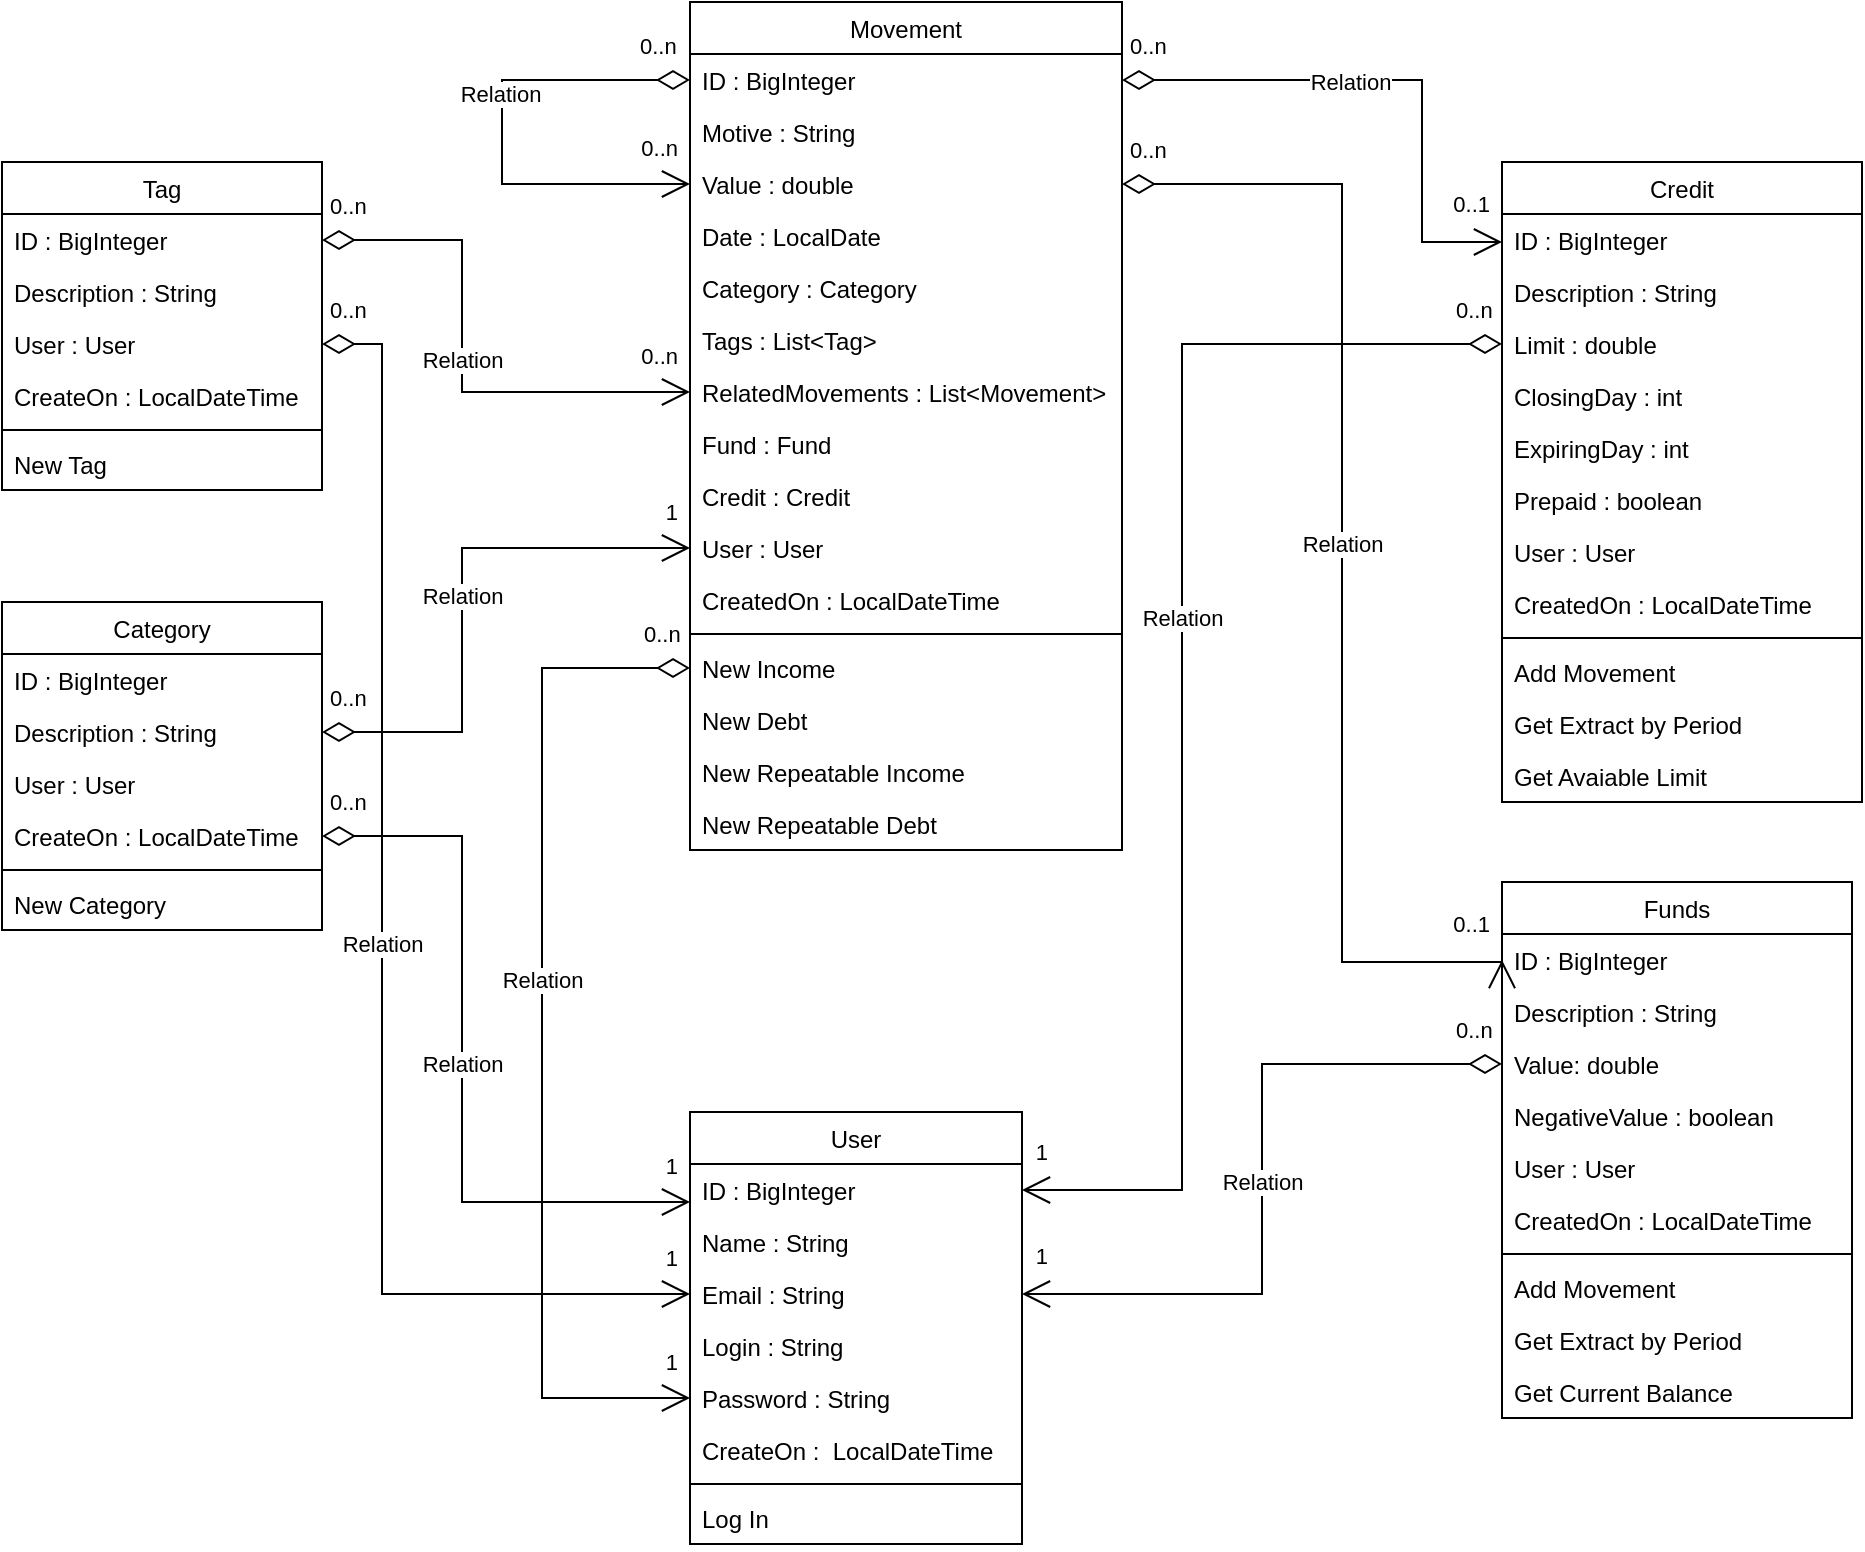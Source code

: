 <mxfile version="20.3.6" type="google"><diagram id="C5RBs43oDa-KdzZeNtuy" name="Page-1"><mxGraphModel grid="1" page="1" gridSize="10" guides="1" tooltips="1" connect="1" arrows="1" fold="1" pageScale="1" pageWidth="827" pageHeight="1169" math="0" shadow="0"><root><mxCell id="WIyWlLk6GJQsqaUBKTNV-0"/><mxCell id="WIyWlLk6GJQsqaUBKTNV-1" parent="WIyWlLk6GJQsqaUBKTNV-0"/><mxCell id="ld6DroicB9_-OZ6W_nOB-1" value="User" style="swimlane;fontStyle=0;childLayout=stackLayout;horizontal=1;startSize=26;fillColor=none;horizontalStack=0;resizeParent=1;resizeParentMax=0;resizeLast=0;collapsible=1;marginBottom=0;" vertex="1" parent="WIyWlLk6GJQsqaUBKTNV-1"><mxGeometry x="354" y="565" width="166" height="216" as="geometry"/></mxCell><mxCell id="ld6DroicB9_-OZ6W_nOB-43" value="ID : BigInteger" style="text;strokeColor=none;fillColor=none;align=left;verticalAlign=top;spacingLeft=4;spacingRight=4;overflow=hidden;rotatable=0;points=[[0,0.5],[1,0.5]];portConstraint=eastwest;" vertex="1" parent="ld6DroicB9_-OZ6W_nOB-1"><mxGeometry y="26" width="166" height="26" as="geometry"/></mxCell><mxCell id="ld6DroicB9_-OZ6W_nOB-2" value="Name : String&#10;" style="text;strokeColor=none;fillColor=none;align=left;verticalAlign=top;spacingLeft=4;spacingRight=4;overflow=hidden;rotatable=0;points=[[0,0.5],[1,0.5]];portConstraint=eastwest;" vertex="1" parent="ld6DroicB9_-OZ6W_nOB-1"><mxGeometry y="52" width="166" height="26" as="geometry"/></mxCell><mxCell id="ld6DroicB9_-OZ6W_nOB-3" value="Email : String&#10;" style="text;strokeColor=none;fillColor=none;align=left;verticalAlign=top;spacingLeft=4;spacingRight=4;overflow=hidden;rotatable=0;points=[[0,0.5],[1,0.5]];portConstraint=eastwest;" vertex="1" parent="ld6DroicB9_-OZ6W_nOB-1"><mxGeometry y="78" width="166" height="26" as="geometry"/></mxCell><mxCell id="ld6DroicB9_-OZ6W_nOB-4" value="Login : String" style="text;strokeColor=none;fillColor=none;align=left;verticalAlign=top;spacingLeft=4;spacingRight=4;overflow=hidden;rotatable=0;points=[[0,0.5],[1,0.5]];portConstraint=eastwest;" vertex="1" parent="ld6DroicB9_-OZ6W_nOB-1"><mxGeometry y="104" width="166" height="26" as="geometry"/></mxCell><mxCell id="ld6DroicB9_-OZ6W_nOB-5" value="Password : String" style="text;strokeColor=none;fillColor=none;align=left;verticalAlign=top;spacingLeft=4;spacingRight=4;overflow=hidden;rotatable=0;points=[[0,0.5],[1,0.5]];portConstraint=eastwest;" vertex="1" parent="ld6DroicB9_-OZ6W_nOB-1"><mxGeometry y="130" width="166" height="26" as="geometry"/></mxCell><mxCell id="SAeY1sR99DogPVhadaU7-20" value="CreateOn :  LocalDateTime" style="text;strokeColor=none;fillColor=none;align=left;verticalAlign=top;spacingLeft=4;spacingRight=4;overflow=hidden;rotatable=0;points=[[0,0.5],[1,0.5]];portConstraint=eastwest;" vertex="1" parent="ld6DroicB9_-OZ6W_nOB-1"><mxGeometry y="156" width="166" height="26" as="geometry"/></mxCell><mxCell id="ld6DroicB9_-OZ6W_nOB-6" value="" style="line;strokeWidth=1;fillColor=none;align=left;verticalAlign=middle;spacingTop=-1;spacingLeft=3;spacingRight=3;rotatable=0;labelPosition=right;points=[];portConstraint=eastwest;" vertex="1" parent="ld6DroicB9_-OZ6W_nOB-1"><mxGeometry y="182" width="166" height="8" as="geometry"/></mxCell><mxCell id="ld6DroicB9_-OZ6W_nOB-12" value="Log In" style="text;strokeColor=none;fillColor=none;align=left;verticalAlign=top;spacingLeft=4;spacingRight=4;overflow=hidden;rotatable=0;points=[[0,0.5],[1,0.5]];portConstraint=eastwest;" vertex="1" parent="ld6DroicB9_-OZ6W_nOB-1"><mxGeometry y="190" width="166" height="26" as="geometry"/></mxCell><mxCell id="ld6DroicB9_-OZ6W_nOB-20" value="Funds" style="swimlane;fontStyle=0;childLayout=stackLayout;horizontal=1;startSize=26;fillColor=none;horizontalStack=0;resizeParent=1;resizeParentMax=0;resizeLast=0;collapsible=1;marginBottom=0;" vertex="1" parent="WIyWlLk6GJQsqaUBKTNV-1"><mxGeometry x="760" y="450" width="175" height="268" as="geometry"/></mxCell><mxCell id="ld6DroicB9_-OZ6W_nOB-44" value="ID : BigInteger&#10;" style="text;strokeColor=none;fillColor=none;align=left;verticalAlign=top;spacingLeft=4;spacingRight=4;overflow=hidden;rotatable=0;points=[[0,0.5],[1,0.5]];portConstraint=eastwest;" vertex="1" parent="ld6DroicB9_-OZ6W_nOB-20"><mxGeometry y="26" width="175" height="26" as="geometry"/></mxCell><mxCell id="ld6DroicB9_-OZ6W_nOB-21" value="Description : String" style="text;strokeColor=none;fillColor=none;align=left;verticalAlign=top;spacingLeft=4;spacingRight=4;overflow=hidden;rotatable=0;points=[[0,0.5],[1,0.5]];portConstraint=eastwest;" vertex="1" parent="ld6DroicB9_-OZ6W_nOB-20"><mxGeometry y="52" width="175" height="26" as="geometry"/></mxCell><mxCell id="ld6DroicB9_-OZ6W_nOB-22" value="Value: double&#10;" style="text;strokeColor=none;fillColor=none;align=left;verticalAlign=top;spacingLeft=4;spacingRight=4;overflow=hidden;rotatable=0;points=[[0,0.5],[1,0.5]];portConstraint=eastwest;" vertex="1" parent="ld6DroicB9_-OZ6W_nOB-20"><mxGeometry y="78" width="175" height="26" as="geometry"/></mxCell><mxCell id="SAeY1sR99DogPVhadaU7-45" value="NegativeValue : boolean" style="text;strokeColor=none;fillColor=none;align=left;verticalAlign=top;spacingLeft=4;spacingRight=4;overflow=hidden;rotatable=0;points=[[0,0.5],[1,0.5]];portConstraint=eastwest;" vertex="1" parent="ld6DroicB9_-OZ6W_nOB-20"><mxGeometry y="104" width="175" height="26" as="geometry"/></mxCell><mxCell id="ld6DroicB9_-OZ6W_nOB-45" value="User : User&#10;" style="text;strokeColor=none;fillColor=none;align=left;verticalAlign=top;spacingLeft=4;spacingRight=4;overflow=hidden;rotatable=0;points=[[0,0.5],[1,0.5]];portConstraint=eastwest;" vertex="1" parent="ld6DroicB9_-OZ6W_nOB-20"><mxGeometry y="130" width="175" height="26" as="geometry"/></mxCell><mxCell id="ld6DroicB9_-OZ6W_nOB-46" value="CreatedOn : LocalDateTime" style="text;strokeColor=none;fillColor=none;align=left;verticalAlign=top;spacingLeft=4;spacingRight=4;overflow=hidden;rotatable=0;points=[[0,0.5],[1,0.5]];portConstraint=eastwest;" vertex="1" parent="ld6DroicB9_-OZ6W_nOB-20"><mxGeometry y="156" width="175" height="26" as="geometry"/></mxCell><mxCell id="ld6DroicB9_-OZ6W_nOB-25" value="" style="line;strokeWidth=1;fillColor=none;align=left;verticalAlign=middle;spacingTop=-1;spacingLeft=3;spacingRight=3;rotatable=0;labelPosition=right;points=[];portConstraint=eastwest;" vertex="1" parent="ld6DroicB9_-OZ6W_nOB-20"><mxGeometry y="182" width="175" height="8" as="geometry"/></mxCell><mxCell id="ld6DroicB9_-OZ6W_nOB-27" value="Add Movement" style="text;strokeColor=none;fillColor=none;align=left;verticalAlign=top;spacingLeft=4;spacingRight=4;overflow=hidden;rotatable=0;points=[[0,0.5],[1,0.5]];portConstraint=eastwest;" vertex="1" parent="ld6DroicB9_-OZ6W_nOB-20"><mxGeometry y="190" width="175" height="26" as="geometry"/></mxCell><mxCell id="ld6DroicB9_-OZ6W_nOB-30" value="Get Extract by Period" style="text;strokeColor=none;fillColor=none;align=left;verticalAlign=top;spacingLeft=4;spacingRight=4;overflow=hidden;rotatable=0;points=[[0,0.5],[1,0.5]];portConstraint=eastwest;" vertex="1" parent="ld6DroicB9_-OZ6W_nOB-20"><mxGeometry y="216" width="175" height="26" as="geometry"/></mxCell><mxCell id="ld6DroicB9_-OZ6W_nOB-29" value="Get Current Balance" style="text;strokeColor=none;fillColor=none;align=left;verticalAlign=top;spacingLeft=4;spacingRight=4;overflow=hidden;rotatable=0;points=[[0,0.5],[1,0.5]];portConstraint=eastwest;" vertex="1" parent="ld6DroicB9_-OZ6W_nOB-20"><mxGeometry y="242" width="175" height="26" as="geometry"/></mxCell><mxCell id="ld6DroicB9_-OZ6W_nOB-81" value="Credit" style="swimlane;fontStyle=0;childLayout=stackLayout;horizontal=1;startSize=26;fillColor=none;horizontalStack=0;resizeParent=1;resizeParentMax=0;resizeLast=0;collapsible=1;marginBottom=0;" vertex="1" parent="WIyWlLk6GJQsqaUBKTNV-1"><mxGeometry x="760" y="90" width="180" height="320" as="geometry"/></mxCell><mxCell id="ld6DroicB9_-OZ6W_nOB-82" value="ID : BigInteger" style="text;strokeColor=none;fillColor=none;align=left;verticalAlign=top;spacingLeft=4;spacingRight=4;overflow=hidden;rotatable=0;points=[[0,0.5],[1,0.5]];portConstraint=eastwest;" vertex="1" parent="ld6DroicB9_-OZ6W_nOB-81"><mxGeometry y="26" width="180" height="26" as="geometry"/></mxCell><mxCell id="ld6DroicB9_-OZ6W_nOB-83" value="Description : String" style="text;strokeColor=none;fillColor=none;align=left;verticalAlign=top;spacingLeft=4;spacingRight=4;overflow=hidden;rotatable=0;points=[[0,0.5],[1,0.5]];portConstraint=eastwest;" vertex="1" parent="ld6DroicB9_-OZ6W_nOB-81"><mxGeometry y="52" width="180" height="26" as="geometry"/></mxCell><mxCell id="ld6DroicB9_-OZ6W_nOB-84" value="Limit : double" style="text;strokeColor=none;fillColor=none;align=left;verticalAlign=top;spacingLeft=4;spacingRight=4;overflow=hidden;rotatable=0;points=[[0,0.5],[1,0.5]];portConstraint=eastwest;" vertex="1" parent="ld6DroicB9_-OZ6W_nOB-81"><mxGeometry y="78" width="180" height="26" as="geometry"/></mxCell><mxCell id="ld6DroicB9_-OZ6W_nOB-86" value="ClosingDay : int" style="text;strokeColor=none;fillColor=none;align=left;verticalAlign=top;spacingLeft=4;spacingRight=4;overflow=hidden;rotatable=0;points=[[0,0.5],[1,0.5]];portConstraint=eastwest;" vertex="1" parent="ld6DroicB9_-OZ6W_nOB-81"><mxGeometry y="104" width="180" height="26" as="geometry"/></mxCell><mxCell id="ld6DroicB9_-OZ6W_nOB-87" value="ExpiringDay : int&#10;" style="text;strokeColor=none;fillColor=none;align=left;verticalAlign=top;spacingLeft=4;spacingRight=4;overflow=hidden;rotatable=0;points=[[0,0.5],[1,0.5]];portConstraint=eastwest;" vertex="1" parent="ld6DroicB9_-OZ6W_nOB-81"><mxGeometry y="130" width="180" height="26" as="geometry"/></mxCell><mxCell id="ld6DroicB9_-OZ6W_nOB-97" value="Prepaid : boolean" style="text;strokeColor=none;fillColor=none;align=left;verticalAlign=top;spacingLeft=4;spacingRight=4;overflow=hidden;rotatable=0;points=[[0,0.5],[1,0.5]];portConstraint=eastwest;" vertex="1" parent="ld6DroicB9_-OZ6W_nOB-81"><mxGeometry y="156" width="180" height="26" as="geometry"/></mxCell><mxCell id="ld6DroicB9_-OZ6W_nOB-88" value="User : User" style="text;strokeColor=none;fillColor=none;align=left;verticalAlign=top;spacingLeft=4;spacingRight=4;overflow=hidden;rotatable=0;points=[[0,0.5],[1,0.5]];portConstraint=eastwest;" vertex="1" parent="ld6DroicB9_-OZ6W_nOB-81"><mxGeometry y="182" width="180" height="26" as="geometry"/></mxCell><mxCell id="ld6DroicB9_-OZ6W_nOB-89" value="CreatedOn : LocalDateTime" style="text;strokeColor=none;fillColor=none;align=left;verticalAlign=top;spacingLeft=4;spacingRight=4;overflow=hidden;rotatable=0;points=[[0,0.5],[1,0.5]];portConstraint=eastwest;" vertex="1" parent="ld6DroicB9_-OZ6W_nOB-81"><mxGeometry y="208" width="180" height="26" as="geometry"/></mxCell><mxCell id="ld6DroicB9_-OZ6W_nOB-90" value="" style="line;strokeWidth=1;fillColor=none;align=left;verticalAlign=middle;spacingTop=-1;spacingLeft=3;spacingRight=3;rotatable=0;labelPosition=right;points=[];portConstraint=eastwest;" vertex="1" parent="ld6DroicB9_-OZ6W_nOB-81"><mxGeometry y="234" width="180" height="8" as="geometry"/></mxCell><mxCell id="ld6DroicB9_-OZ6W_nOB-91" value="Add Movement" style="text;strokeColor=none;fillColor=none;align=left;verticalAlign=top;spacingLeft=4;spacingRight=4;overflow=hidden;rotatable=0;points=[[0,0.5],[1,0.5]];portConstraint=eastwest;" vertex="1" parent="ld6DroicB9_-OZ6W_nOB-81"><mxGeometry y="242" width="180" height="26" as="geometry"/></mxCell><mxCell id="ld6DroicB9_-OZ6W_nOB-93" value="Get Extract by Period" style="text;strokeColor=none;fillColor=none;align=left;verticalAlign=top;spacingLeft=4;spacingRight=4;overflow=hidden;rotatable=0;points=[[0,0.5],[1,0.5]];portConstraint=eastwest;" vertex="1" parent="ld6DroicB9_-OZ6W_nOB-81"><mxGeometry y="268" width="180" height="26" as="geometry"/></mxCell><mxCell id="ld6DroicB9_-OZ6W_nOB-92" value="Get Avaiable Limit" style="text;strokeColor=none;fillColor=none;align=left;verticalAlign=top;spacingLeft=4;spacingRight=4;overflow=hidden;rotatable=0;points=[[0,0.5],[1,0.5]];portConstraint=eastwest;" vertex="1" parent="ld6DroicB9_-OZ6W_nOB-81"><mxGeometry y="294" width="180" height="26" as="geometry"/></mxCell><mxCell id="ld6DroicB9_-OZ6W_nOB-99" value="Movement" style="swimlane;fontStyle=0;childLayout=stackLayout;horizontal=1;startSize=26;fillColor=none;horizontalStack=0;resizeParent=1;resizeParentMax=0;resizeLast=0;collapsible=1;marginBottom=0;" vertex="1" parent="WIyWlLk6GJQsqaUBKTNV-1"><mxGeometry x="354" y="10" width="216" height="424" as="geometry"/></mxCell><mxCell id="ld6DroicB9_-OZ6W_nOB-100" value="ID : BigInteger" style="text;strokeColor=none;fillColor=none;align=left;verticalAlign=top;spacingLeft=4;spacingRight=4;overflow=hidden;rotatable=0;points=[[0,0.5],[1,0.5]];portConstraint=eastwest;" vertex="1" parent="ld6DroicB9_-OZ6W_nOB-99"><mxGeometry y="26" width="216" height="26" as="geometry"/></mxCell><mxCell id="ld6DroicB9_-OZ6W_nOB-101" value="Motive : String" style="text;strokeColor=none;fillColor=none;align=left;verticalAlign=top;spacingLeft=4;spacingRight=4;overflow=hidden;rotatable=0;points=[[0,0.5],[1,0.5]];portConstraint=eastwest;" vertex="1" parent="ld6DroicB9_-OZ6W_nOB-99"><mxGeometry y="52" width="216" height="26" as="geometry"/></mxCell><mxCell id="ld6DroicB9_-OZ6W_nOB-102" value="Value : double" style="text;strokeColor=none;fillColor=none;align=left;verticalAlign=top;spacingLeft=4;spacingRight=4;overflow=hidden;rotatable=0;points=[[0,0.5],[1,0.5]];portConstraint=eastwest;" vertex="1" parent="ld6DroicB9_-OZ6W_nOB-99"><mxGeometry y="78" width="216" height="26" as="geometry"/></mxCell><mxCell id="CuV00SWg99SsbOll07dO-14" value="Date : LocalDate" style="text;strokeColor=none;fillColor=none;align=left;verticalAlign=top;spacingLeft=4;spacingRight=4;overflow=hidden;rotatable=0;points=[[0,0.5],[1,0.5]];portConstraint=eastwest;" vertex="1" parent="ld6DroicB9_-OZ6W_nOB-99"><mxGeometry y="104" width="216" height="26" as="geometry"/></mxCell><mxCell id="ld6DroicB9_-OZ6W_nOB-103" value="Category : Category" style="text;strokeColor=none;fillColor=none;align=left;verticalAlign=top;spacingLeft=4;spacingRight=4;overflow=hidden;rotatable=0;points=[[0,0.5],[1,0.5]];portConstraint=eastwest;" vertex="1" parent="ld6DroicB9_-OZ6W_nOB-99"><mxGeometry y="130" width="216" height="26" as="geometry"/></mxCell><mxCell id="ld6DroicB9_-OZ6W_nOB-104" value="Tags : List&lt;Tag&gt;" style="text;strokeColor=none;fillColor=none;align=left;verticalAlign=top;spacingLeft=4;spacingRight=4;overflow=hidden;rotatable=0;points=[[0,0.5],[1,0.5]];portConstraint=eastwest;" vertex="1" parent="ld6DroicB9_-OZ6W_nOB-99"><mxGeometry y="156" width="216" height="26" as="geometry"/></mxCell><mxCell id="CuV00SWg99SsbOll07dO-30" value="RelatedMovements : List&lt;Movement&gt;" style="text;strokeColor=none;fillColor=none;align=left;verticalAlign=top;spacingLeft=4;spacingRight=4;overflow=hidden;rotatable=0;points=[[0,0.5],[1,0.5]];portConstraint=eastwest;" vertex="1" parent="ld6DroicB9_-OZ6W_nOB-99"><mxGeometry y="182" width="216" height="26" as="geometry"/></mxCell><mxCell id="CuV00SWg99SsbOll07dO-15" value="Fund : Fund" style="text;strokeColor=none;fillColor=none;align=left;verticalAlign=top;spacingLeft=4;spacingRight=4;overflow=hidden;rotatable=0;points=[[0,0.5],[1,0.5]];portConstraint=eastwest;" vertex="1" parent="ld6DroicB9_-OZ6W_nOB-99"><mxGeometry y="208" width="216" height="26" as="geometry"/></mxCell><mxCell id="CuV00SWg99SsbOll07dO-16" value="Credit : Credit" style="text;strokeColor=none;fillColor=none;align=left;verticalAlign=top;spacingLeft=4;spacingRight=4;overflow=hidden;rotatable=0;points=[[0,0.5],[1,0.5]];portConstraint=eastwest;" vertex="1" parent="ld6DroicB9_-OZ6W_nOB-99"><mxGeometry y="234" width="216" height="26" as="geometry"/></mxCell><mxCell id="CuV00SWg99SsbOll07dO-0" value="User : User" style="text;strokeColor=none;fillColor=none;align=left;verticalAlign=top;spacingLeft=4;spacingRight=4;overflow=hidden;rotatable=0;points=[[0,0.5],[1,0.5]];portConstraint=eastwest;" vertex="1" parent="ld6DroicB9_-OZ6W_nOB-99"><mxGeometry y="260" width="216" height="26" as="geometry"/></mxCell><mxCell id="CuV00SWg99SsbOll07dO-9" value="CreatedOn : LocalDateTime" style="text;strokeColor=none;fillColor=none;align=left;verticalAlign=top;spacingLeft=4;spacingRight=4;overflow=hidden;rotatable=0;points=[[0,0.5],[1,0.5]];portConstraint=eastwest;" vertex="1" parent="ld6DroicB9_-OZ6W_nOB-99"><mxGeometry y="286" width="216" height="26" as="geometry"/></mxCell><mxCell id="CuV00SWg99SsbOll07dO-19" value="" style="line;strokeWidth=1;fillColor=none;align=left;verticalAlign=middle;spacingTop=-1;spacingLeft=3;spacingRight=3;rotatable=0;labelPosition=right;points=[];portConstraint=eastwest;" vertex="1" parent="ld6DroicB9_-OZ6W_nOB-99"><mxGeometry y="312" width="216" height="8" as="geometry"/></mxCell><mxCell id="CuV00SWg99SsbOll07dO-21" value="New Income&#10;" style="text;strokeColor=none;fillColor=none;align=left;verticalAlign=top;spacingLeft=4;spacingRight=4;overflow=hidden;rotatable=0;points=[[0,0.5],[1,0.5]];portConstraint=eastwest;" vertex="1" parent="ld6DroicB9_-OZ6W_nOB-99"><mxGeometry y="320" width="216" height="26" as="geometry"/></mxCell><mxCell id="CuV00SWg99SsbOll07dO-22" value="New Debt" style="text;strokeColor=none;fillColor=none;align=left;verticalAlign=top;spacingLeft=4;spacingRight=4;overflow=hidden;rotatable=0;points=[[0,0.5],[1,0.5]];portConstraint=eastwest;" vertex="1" parent="ld6DroicB9_-OZ6W_nOB-99"><mxGeometry y="346" width="216" height="26" as="geometry"/></mxCell><mxCell id="CuV00SWg99SsbOll07dO-28" value="New Repeatable Income" style="text;strokeColor=none;fillColor=none;align=left;verticalAlign=top;spacingLeft=4;spacingRight=4;overflow=hidden;rotatable=0;points=[[0,0.5],[1,0.5]];portConstraint=eastwest;" vertex="1" parent="ld6DroicB9_-OZ6W_nOB-99"><mxGeometry y="372" width="216" height="26" as="geometry"/></mxCell><mxCell id="CuV00SWg99SsbOll07dO-29" value="New Repeatable Debt&#10;" style="text;strokeColor=none;fillColor=none;align=left;verticalAlign=top;spacingLeft=4;spacingRight=4;overflow=hidden;rotatable=0;points=[[0,0.5],[1,0.5]];portConstraint=eastwest;" vertex="1" parent="ld6DroicB9_-OZ6W_nOB-99"><mxGeometry y="398" width="216" height="26" as="geometry"/></mxCell><mxCell id="SAeY1sR99DogPVhadaU7-46" value="Relation" style="endArrow=open;html=1;endSize=12;startArrow=diamondThin;startSize=14;startFill=0;edgeStyle=orthogonalEdgeStyle;rounded=0;entryX=0;entryY=0.5;entryDx=0;entryDy=0;exitX=0;exitY=0.5;exitDx=0;exitDy=0;" edge="1" parent="ld6DroicB9_-OZ6W_nOB-99" source="ld6DroicB9_-OZ6W_nOB-100" target="ld6DroicB9_-OZ6W_nOB-102"><mxGeometry x="-0.163" y="-1" relative="1" as="geometry"><mxPoint x="-244" y="30" as="sourcePoint"/><mxPoint x="-54" y="110" as="targetPoint"/><Array as="points"><mxPoint x="-94" y="39"/><mxPoint x="-94" y="91"/></Array><mxPoint as="offset"/></mxGeometry></mxCell><mxCell id="SAeY1sR99DogPVhadaU7-47" value="0..n" style="edgeLabel;resizable=0;html=1;align=left;verticalAlign=top;" connectable="0" vertex="1" parent="SAeY1sR99DogPVhadaU7-46"><mxGeometry x="-1" relative="1" as="geometry"><mxPoint x="-27" y="-30" as="offset"/></mxGeometry></mxCell><mxCell id="SAeY1sR99DogPVhadaU7-48" value="0..n" style="edgeLabel;resizable=0;html=1;align=right;verticalAlign=top;" connectable="0" vertex="1" parent="SAeY1sR99DogPVhadaU7-46"><mxGeometry x="1" relative="1" as="geometry"><mxPoint x="-6" y="-31" as="offset"/></mxGeometry></mxCell><mxCell id="CuV00SWg99SsbOll07dO-1" value="Category" style="swimlane;fontStyle=0;childLayout=stackLayout;horizontal=1;startSize=26;fillColor=none;horizontalStack=0;resizeParent=1;resizeParentMax=0;resizeLast=0;collapsible=1;marginBottom=0;" vertex="1" parent="WIyWlLk6GJQsqaUBKTNV-1"><mxGeometry x="10" y="310" width="160" height="164" as="geometry"/></mxCell><mxCell id="CuV00SWg99SsbOll07dO-2" value="ID : BigInteger" style="text;strokeColor=none;fillColor=none;align=left;verticalAlign=top;spacingLeft=4;spacingRight=4;overflow=hidden;rotatable=0;points=[[0,0.5],[1,0.5]];portConstraint=eastwest;" vertex="1" parent="CuV00SWg99SsbOll07dO-1"><mxGeometry y="26" width="160" height="26" as="geometry"/></mxCell><mxCell id="CuV00SWg99SsbOll07dO-3" value="Description : String" style="text;strokeColor=none;fillColor=none;align=left;verticalAlign=top;spacingLeft=4;spacingRight=4;overflow=hidden;rotatable=0;points=[[0,0.5],[1,0.5]];portConstraint=eastwest;" vertex="1" parent="CuV00SWg99SsbOll07dO-1"><mxGeometry y="52" width="160" height="26" as="geometry"/></mxCell><mxCell id="SAeY1sR99DogPVhadaU7-1" value="User : User" style="text;strokeColor=none;fillColor=none;align=left;verticalAlign=top;spacingLeft=4;spacingRight=4;overflow=hidden;rotatable=0;points=[[0,0.5],[1,0.5]];portConstraint=eastwest;" vertex="1" parent="CuV00SWg99SsbOll07dO-1"><mxGeometry y="78" width="160" height="26" as="geometry"/></mxCell><mxCell id="SAeY1sR99DogPVhadaU7-26" value="CreateOn : LocalDateTime" style="text;strokeColor=none;fillColor=none;align=left;verticalAlign=top;spacingLeft=4;spacingRight=4;overflow=hidden;rotatable=0;points=[[0,0.5],[1,0.5]];portConstraint=eastwest;" vertex="1" parent="CuV00SWg99SsbOll07dO-1"><mxGeometry y="104" width="160" height="26" as="geometry"/></mxCell><mxCell id="CuV00SWg99SsbOll07dO-10" value="" style="line;strokeWidth=1;fillColor=none;align=left;verticalAlign=middle;spacingTop=-1;spacingLeft=3;spacingRight=3;rotatable=0;labelPosition=right;points=[];portConstraint=eastwest;" vertex="1" parent="CuV00SWg99SsbOll07dO-1"><mxGeometry y="130" width="160" height="8" as="geometry"/></mxCell><mxCell id="CuV00SWg99SsbOll07dO-11" value="New Category" style="text;strokeColor=none;fillColor=none;align=left;verticalAlign=top;spacingLeft=4;spacingRight=4;overflow=hidden;rotatable=0;points=[[0,0.5],[1,0.5]];portConstraint=eastwest;" vertex="1" parent="CuV00SWg99SsbOll07dO-1"><mxGeometry y="138" width="160" height="26" as="geometry"/></mxCell><mxCell id="CuV00SWg99SsbOll07dO-5" value="Tag" style="swimlane;fontStyle=0;childLayout=stackLayout;horizontal=1;startSize=26;fillColor=none;horizontalStack=0;resizeParent=1;resizeParentMax=0;resizeLast=0;collapsible=1;marginBottom=0;" vertex="1" parent="WIyWlLk6GJQsqaUBKTNV-1"><mxGeometry x="10" y="90" width="160" height="164" as="geometry"/></mxCell><mxCell id="CuV00SWg99SsbOll07dO-6" value="ID : BigInteger&#10;" style="text;strokeColor=none;fillColor=none;align=left;verticalAlign=top;spacingLeft=4;spacingRight=4;overflow=hidden;rotatable=0;points=[[0,0.5],[1,0.5]];portConstraint=eastwest;" vertex="1" parent="CuV00SWg99SsbOll07dO-5"><mxGeometry y="26" width="160" height="26" as="geometry"/></mxCell><mxCell id="CuV00SWg99SsbOll07dO-7" value="Description : String" style="text;strokeColor=none;fillColor=none;align=left;verticalAlign=top;spacingLeft=4;spacingRight=4;overflow=hidden;rotatable=0;points=[[0,0.5],[1,0.5]];portConstraint=eastwest;" vertex="1" parent="CuV00SWg99SsbOll07dO-5"><mxGeometry y="52" width="160" height="26" as="geometry"/></mxCell><mxCell id="SAeY1sR99DogPVhadaU7-0" value="User : User&#10;" style="text;strokeColor=none;fillColor=none;align=left;verticalAlign=top;spacingLeft=4;spacingRight=4;overflow=hidden;rotatable=0;points=[[0,0.5],[1,0.5]];portConstraint=eastwest;" vertex="1" parent="CuV00SWg99SsbOll07dO-5"><mxGeometry y="78" width="160" height="26" as="geometry"/></mxCell><mxCell id="SAeY1sR99DogPVhadaU7-25" value="CreateOn : LocalDateTime" style="text;strokeColor=none;fillColor=none;align=left;verticalAlign=top;spacingLeft=4;spacingRight=4;overflow=hidden;rotatable=0;points=[[0,0.5],[1,0.5]];portConstraint=eastwest;" vertex="1" parent="CuV00SWg99SsbOll07dO-5"><mxGeometry y="104" width="160" height="26" as="geometry"/></mxCell><mxCell id="CuV00SWg99SsbOll07dO-12" value="" style="line;strokeWidth=1;fillColor=none;align=left;verticalAlign=middle;spacingTop=-1;spacingLeft=3;spacingRight=3;rotatable=0;labelPosition=right;points=[];portConstraint=eastwest;" vertex="1" parent="CuV00SWg99SsbOll07dO-5"><mxGeometry y="130" width="160" height="8" as="geometry"/></mxCell><mxCell id="CuV00SWg99SsbOll07dO-13" value="New Tag" style="text;strokeColor=none;fillColor=none;align=left;verticalAlign=top;spacingLeft=4;spacingRight=4;overflow=hidden;rotatable=0;points=[[0,0.5],[1,0.5]];portConstraint=eastwest;" vertex="1" parent="CuV00SWg99SsbOll07dO-5"><mxGeometry y="138" width="160" height="26" as="geometry"/></mxCell><mxCell id="SAeY1sR99DogPVhadaU7-5" value="Relation" style="endArrow=open;html=1;endSize=12;startArrow=diamondThin;startSize=14;startFill=0;edgeStyle=orthogonalEdgeStyle;rounded=0;entryX=0;entryY=0.5;entryDx=0;entryDy=0;exitX=1;exitY=0.5;exitDx=0;exitDy=0;" edge="1" parent="WIyWlLk6GJQsqaUBKTNV-1" source="CuV00SWg99SsbOll07dO-6" target="CuV00SWg99SsbOll07dO-30"><mxGeometry relative="1" as="geometry"><mxPoint x="150" y="158.5" as="sourcePoint"/><mxPoint x="310" y="158.5" as="targetPoint"/><Array as="points"><mxPoint x="240" y="129"/><mxPoint x="240" y="205"/></Array></mxGeometry></mxCell><mxCell id="SAeY1sR99DogPVhadaU7-6" value="0..n" style="edgeLabel;resizable=0;html=1;align=left;verticalAlign=top;" connectable="0" vertex="1" parent="SAeY1sR99DogPVhadaU7-5"><mxGeometry x="-1" relative="1" as="geometry"><mxPoint x="2" y="-30" as="offset"/></mxGeometry></mxCell><mxCell id="SAeY1sR99DogPVhadaU7-7" value="0..n" style="edgeLabel;resizable=0;html=1;align=right;verticalAlign=top;" connectable="0" vertex="1" parent="SAeY1sR99DogPVhadaU7-5"><mxGeometry x="1" relative="1" as="geometry"><mxPoint x="-6" y="-31" as="offset"/></mxGeometry></mxCell><mxCell id="SAeY1sR99DogPVhadaU7-8" value="Relation" style="endArrow=open;html=1;endSize=12;startArrow=diamondThin;startSize=14;startFill=0;edgeStyle=orthogonalEdgeStyle;rounded=0;entryX=0;entryY=0.5;entryDx=0;entryDy=0;exitX=1;exitY=0.5;exitDx=0;exitDy=0;" edge="1" parent="WIyWlLk6GJQsqaUBKTNV-1" source="CuV00SWg99SsbOll07dO-3" target="CuV00SWg99SsbOll07dO-0"><mxGeometry relative="1" as="geometry"><mxPoint x="150" y="379.5" as="sourcePoint"/><mxPoint x="354" y="374" as="targetPoint"/><Array as="points"><mxPoint x="240" y="375"/><mxPoint x="240" y="283"/></Array></mxGeometry></mxCell><mxCell id="SAeY1sR99DogPVhadaU7-9" value="0..n" style="edgeLabel;resizable=0;html=1;align=left;verticalAlign=top;" connectable="0" vertex="1" parent="SAeY1sR99DogPVhadaU7-8"><mxGeometry x="-1" relative="1" as="geometry"><mxPoint x="2" y="-30" as="offset"/></mxGeometry></mxCell><mxCell id="SAeY1sR99DogPVhadaU7-10" value="1" style="edgeLabel;resizable=0;html=1;align=right;verticalAlign=top;" connectable="0" vertex="1" parent="SAeY1sR99DogPVhadaU7-8"><mxGeometry x="1" relative="1" as="geometry"><mxPoint x="-6" y="-31" as="offset"/></mxGeometry></mxCell><mxCell id="SAeY1sR99DogPVhadaU7-11" value="Relation" style="endArrow=open;html=1;endSize=12;startArrow=diamondThin;startSize=14;startFill=0;edgeStyle=orthogonalEdgeStyle;rounded=0;exitX=1;exitY=0.5;exitDx=0;exitDy=0;" edge="1" parent="WIyWlLk6GJQsqaUBKTNV-1" source="SAeY1sR99DogPVhadaU7-26"><mxGeometry relative="1" as="geometry"><mxPoint x="170" y="440" as="sourcePoint"/><mxPoint x="354" y="610" as="targetPoint"/><Array as="points"><mxPoint x="240" y="427"/><mxPoint x="240" y="610"/></Array></mxGeometry></mxCell><mxCell id="SAeY1sR99DogPVhadaU7-12" value="0..n" style="edgeLabel;resizable=0;html=1;align=left;verticalAlign=top;" connectable="0" vertex="1" parent="SAeY1sR99DogPVhadaU7-11"><mxGeometry x="-1" relative="1" as="geometry"><mxPoint x="2" y="-30" as="offset"/></mxGeometry></mxCell><mxCell id="SAeY1sR99DogPVhadaU7-13" value="1" style="edgeLabel;resizable=0;html=1;align=right;verticalAlign=top;" connectable="0" vertex="1" parent="SAeY1sR99DogPVhadaU7-11"><mxGeometry x="1" relative="1" as="geometry"><mxPoint x="-6" y="-31" as="offset"/></mxGeometry></mxCell><mxCell id="SAeY1sR99DogPVhadaU7-14" value="Relation" style="endArrow=open;html=1;endSize=12;startArrow=diamondThin;startSize=14;startFill=0;edgeStyle=orthogonalEdgeStyle;rounded=0;exitX=1;exitY=0.5;exitDx=0;exitDy=0;entryX=0;entryY=0.5;entryDx=0;entryDy=0;" edge="1" parent="WIyWlLk6GJQsqaUBKTNV-1" source="SAeY1sR99DogPVhadaU7-0" target="ld6DroicB9_-OZ6W_nOB-3"><mxGeometry relative="1" as="geometry"><mxPoint x="180" y="310" as="sourcePoint"/><mxPoint x="350" y="610" as="targetPoint"/><Array as="points"><mxPoint x="200" y="181"/><mxPoint x="200" y="656"/></Array></mxGeometry></mxCell><mxCell id="SAeY1sR99DogPVhadaU7-15" value="0..n" style="edgeLabel;resizable=0;html=1;align=left;verticalAlign=top;" connectable="0" vertex="1" parent="SAeY1sR99DogPVhadaU7-14"><mxGeometry x="-1" relative="1" as="geometry"><mxPoint x="2" y="-30" as="offset"/></mxGeometry></mxCell><mxCell id="SAeY1sR99DogPVhadaU7-16" value="1" style="edgeLabel;resizable=0;html=1;align=right;verticalAlign=top;" connectable="0" vertex="1" parent="SAeY1sR99DogPVhadaU7-14"><mxGeometry x="1" relative="1" as="geometry"><mxPoint x="-6" y="-31" as="offset"/></mxGeometry></mxCell><mxCell id="SAeY1sR99DogPVhadaU7-17" value="Relation" style="endArrow=open;html=1;endSize=12;startArrow=diamondThin;startSize=14;startFill=0;edgeStyle=orthogonalEdgeStyle;rounded=0;entryX=0;entryY=0.5;entryDx=0;entryDy=0;exitX=0;exitY=0.5;exitDx=0;exitDy=0;" edge="1" parent="WIyWlLk6GJQsqaUBKTNV-1" source="CuV00SWg99SsbOll07dO-21" target="ld6DroicB9_-OZ6W_nOB-5"><mxGeometry x="-0.106" relative="1" as="geometry"><mxPoint x="510" y="509" as="sourcePoint"/><mxPoint x="714" y="585" as="targetPoint"/><Array as="points"><mxPoint x="280" y="343"/><mxPoint x="280" y="708"/></Array><mxPoint as="offset"/></mxGeometry></mxCell><mxCell id="SAeY1sR99DogPVhadaU7-18" value="0..n" style="edgeLabel;resizable=0;html=1;align=left;verticalAlign=top;" connectable="0" vertex="1" parent="SAeY1sR99DogPVhadaU7-17"><mxGeometry x="-1" relative="1" as="geometry"><mxPoint x="-25" y="-30" as="offset"/></mxGeometry></mxCell><mxCell id="SAeY1sR99DogPVhadaU7-19" value="1" style="edgeLabel;resizable=0;html=1;align=right;verticalAlign=top;" connectable="0" vertex="1" parent="SAeY1sR99DogPVhadaU7-17"><mxGeometry x="1" relative="1" as="geometry"><mxPoint x="-6" y="-31" as="offset"/></mxGeometry></mxCell><mxCell id="SAeY1sR99DogPVhadaU7-33" value="Relation" style="endArrow=open;html=1;endSize=12;startArrow=diamondThin;startSize=14;startFill=0;edgeStyle=orthogonalEdgeStyle;rounded=0;entryX=0;entryY=0.5;entryDx=0;entryDy=0;exitX=1;exitY=0.5;exitDx=0;exitDy=0;" edge="1" parent="WIyWlLk6GJQsqaUBKTNV-1" source="ld6DroicB9_-OZ6W_nOB-100" target="ld6DroicB9_-OZ6W_nOB-82"><mxGeometry x="-0.163" y="-1" relative="1" as="geometry"><mxPoint x="610" y="130" as="sourcePoint"/><mxPoint x="794" y="206" as="targetPoint"/><Array as="points"><mxPoint x="720" y="49"/><mxPoint x="720" y="130"/></Array><mxPoint as="offset"/></mxGeometry></mxCell><mxCell id="SAeY1sR99DogPVhadaU7-34" value="0..n" style="edgeLabel;resizable=0;html=1;align=left;verticalAlign=top;" connectable="0" vertex="1" parent="SAeY1sR99DogPVhadaU7-33"><mxGeometry x="-1" relative="1" as="geometry"><mxPoint x="2" y="-30" as="offset"/></mxGeometry></mxCell><mxCell id="SAeY1sR99DogPVhadaU7-35" value="0..1" style="edgeLabel;resizable=0;html=1;align=right;verticalAlign=top;" connectable="0" vertex="1" parent="SAeY1sR99DogPVhadaU7-33"><mxGeometry x="1" relative="1" as="geometry"><mxPoint x="-6" y="-31" as="offset"/></mxGeometry></mxCell><mxCell id="SAeY1sR99DogPVhadaU7-36" value="Relation" style="endArrow=open;html=1;endSize=12;startArrow=diamondThin;startSize=14;startFill=0;edgeStyle=orthogonalEdgeStyle;rounded=0;exitX=1;exitY=0.5;exitDx=0;exitDy=0;entryX=0;entryY=0.5;entryDx=0;entryDy=0;" edge="1" parent="WIyWlLk6GJQsqaUBKTNV-1" source="ld6DroicB9_-OZ6W_nOB-102" target="ld6DroicB9_-OZ6W_nOB-44"><mxGeometry relative="1" as="geometry"><mxPoint x="574" y="229" as="sourcePoint"/><mxPoint x="750" y="490" as="targetPoint"/><Array as="points"><mxPoint x="680" y="101"/><mxPoint x="680" y="490"/></Array></mxGeometry></mxCell><mxCell id="SAeY1sR99DogPVhadaU7-37" value="0..n" style="edgeLabel;resizable=0;html=1;align=left;verticalAlign=top;" connectable="0" vertex="1" parent="SAeY1sR99DogPVhadaU7-36"><mxGeometry x="-1" relative="1" as="geometry"><mxPoint x="2" y="-30" as="offset"/></mxGeometry></mxCell><mxCell id="SAeY1sR99DogPVhadaU7-38" value="0..1" style="edgeLabel;resizable=0;html=1;align=right;verticalAlign=top;" connectable="0" vertex="1" parent="SAeY1sR99DogPVhadaU7-36"><mxGeometry x="1" relative="1" as="geometry"><mxPoint x="-6" y="-31" as="offset"/></mxGeometry></mxCell><mxCell id="SAeY1sR99DogPVhadaU7-39" value="Relation" style="endArrow=open;html=1;endSize=12;startArrow=diamondThin;startSize=14;startFill=0;edgeStyle=orthogonalEdgeStyle;rounded=0;entryX=1;entryY=0.5;entryDx=0;entryDy=0;exitX=0;exitY=0.5;exitDx=0;exitDy=0;" edge="1" parent="WIyWlLk6GJQsqaUBKTNV-1" source="ld6DroicB9_-OZ6W_nOB-84" target="ld6DroicB9_-OZ6W_nOB-43"><mxGeometry x="-0.106" relative="1" as="geometry"><mxPoint x="654" y="402" as="sourcePoint"/><mxPoint x="654" y="767" as="targetPoint"/><Array as="points"><mxPoint x="600" y="181"/><mxPoint x="600" y="604"/></Array><mxPoint as="offset"/></mxGeometry></mxCell><mxCell id="SAeY1sR99DogPVhadaU7-40" value="0..n" style="edgeLabel;resizable=0;html=1;align=left;verticalAlign=top;" connectable="0" vertex="1" parent="SAeY1sR99DogPVhadaU7-39"><mxGeometry x="-1" relative="1" as="geometry"><mxPoint x="-25" y="-30" as="offset"/></mxGeometry></mxCell><mxCell id="SAeY1sR99DogPVhadaU7-41" value="1" style="edgeLabel;resizable=0;html=1;align=right;verticalAlign=top;" connectable="0" vertex="1" parent="SAeY1sR99DogPVhadaU7-39"><mxGeometry x="1" relative="1" as="geometry"><mxPoint x="13" y="-32" as="offset"/></mxGeometry></mxCell><mxCell id="SAeY1sR99DogPVhadaU7-42" value="Relation" style="endArrow=open;html=1;endSize=12;startArrow=diamondThin;startSize=14;startFill=0;edgeStyle=orthogonalEdgeStyle;rounded=0;entryX=1;entryY=0.5;entryDx=0;entryDy=0;exitX=0;exitY=0.5;exitDx=0;exitDy=0;" edge="1" parent="WIyWlLk6GJQsqaUBKTNV-1" source="ld6DroicB9_-OZ6W_nOB-22" target="ld6DroicB9_-OZ6W_nOB-3"><mxGeometry x="0.009" relative="1" as="geometry"><mxPoint x="730" y="640" as="sourcePoint"/><mxPoint x="490" y="1063" as="targetPoint"/><Array as="points"><mxPoint x="640" y="541"/><mxPoint x="640" y="656"/></Array><mxPoint as="offset"/></mxGeometry></mxCell><mxCell id="SAeY1sR99DogPVhadaU7-43" value="0..n" style="edgeLabel;resizable=0;html=1;align=left;verticalAlign=top;" connectable="0" vertex="1" parent="SAeY1sR99DogPVhadaU7-42"><mxGeometry x="-1" relative="1" as="geometry"><mxPoint x="-25" y="-30" as="offset"/></mxGeometry></mxCell><mxCell id="SAeY1sR99DogPVhadaU7-44" value="1" style="edgeLabel;resizable=0;html=1;align=right;verticalAlign=top;" connectable="0" vertex="1" parent="SAeY1sR99DogPVhadaU7-42"><mxGeometry x="1" relative="1" as="geometry"><mxPoint x="13" y="-32" as="offset"/></mxGeometry></mxCell></root></mxGraphModel></diagram></mxfile>